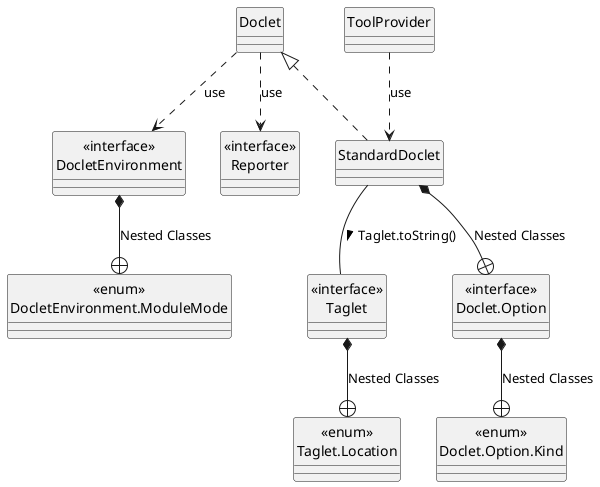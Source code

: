@startuml
skinparam style Strictuml
'Classes
class StandardDoclet implements Doclet


'Enum
class "<<enum>>\nDoclet.Option.Kind" as Kind


class "<<enum>>\nDocletEnvironment.ModuleMode" as ModuleMode

class "<<enum>>\nTaglet.Location" as Location


'Interfaces
class ToolProvider


class "<<interface>>\nDoclet" as Doclet


class "<<interface>>\nDoclet.Option" as Option


class "<<interface>>\nDocletEnvironment"  as DocletEnvironment


class "<<interface>>\nReporter" as Reporter


class "<<interface>>\nTaglet" as Taglet



'lien sale
StandardDoclet -- Taglet : > Taglet.toString()
StandardDoclet *--+ Option : Nested Classes
Taglet *--+ Location : Nested Classes
Option *--+ Kind : Nested Classes
DocletEnvironment *--+ ModuleMode : Nested Classes
ToolProvider ..> StandardDoclet : use
Doclet ..> Reporter : use
Doclet ..> DocletEnvironment : use

@enduml